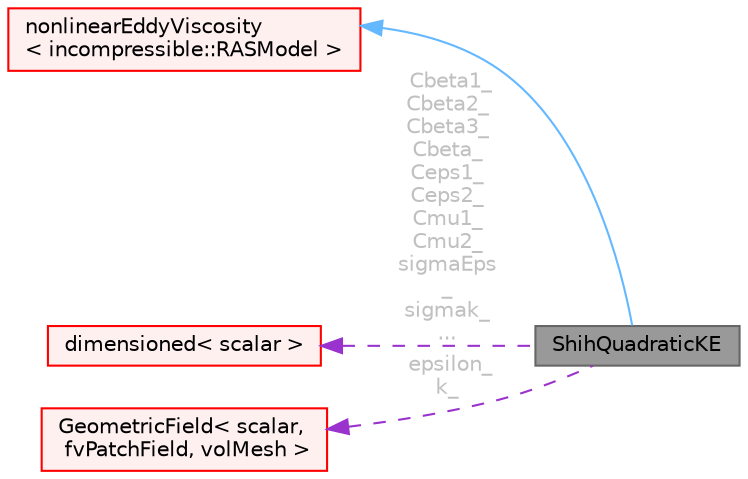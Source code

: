 digraph "ShihQuadraticKE"
{
 // LATEX_PDF_SIZE
  bgcolor="transparent";
  edge [fontname=Helvetica,fontsize=10,labelfontname=Helvetica,labelfontsize=10];
  node [fontname=Helvetica,fontsize=10,shape=box,height=0.2,width=0.4];
  rankdir="LR";
  Node1 [id="Node000001",label="ShihQuadraticKE",height=0.2,width=0.4,color="gray40", fillcolor="grey60", style="filled", fontcolor="black",tooltip="Shih's quadratic algebraic Reynolds stress k-epsilon turbulence model for incompressible flows."];
  Node2 -> Node1 [id="edge1_Node000001_Node000002",dir="back",color="steelblue1",style="solid",tooltip=" "];
  Node2 [id="Node000002",label="nonlinearEddyViscosity\l\< incompressible::RASModel \>",height=0.2,width=0.4,color="red", fillcolor="#FFF0F0", style="filled",URL="$classFoam_1_1nonlinearEddyViscosity.html",tooltip=" "];
  Node26 -> Node1 [id="edge2_Node000001_Node000026",dir="back",color="darkorchid3",style="dashed",tooltip=" ",label=" Cbeta1_\nCbeta2_\nCbeta3_\nCbeta_\nCeps1_\nCeps2_\nCmu1_\nCmu2_\nsigmaEps\l_\nsigmak_\n...",fontcolor="grey" ];
  Node26 [id="Node000026",label="dimensioned\< scalar \>",height=0.2,width=0.4,color="red", fillcolor="#FFF0F0", style="filled",URL="$classFoam_1_1dimensioned.html",tooltip=" "];
  Node6 -> Node1 [id="edge3_Node000001_Node000006",dir="back",color="darkorchid3",style="dashed",tooltip=" ",label=" epsilon_\nk_",fontcolor="grey" ];
  Node6 [id="Node000006",label="GeometricField\< scalar,\l fvPatchField, volMesh \>",height=0.2,width=0.4,color="red", fillcolor="#FFF0F0", style="filled",URL="$classFoam_1_1GeometricField.html",tooltip=" "];
}
